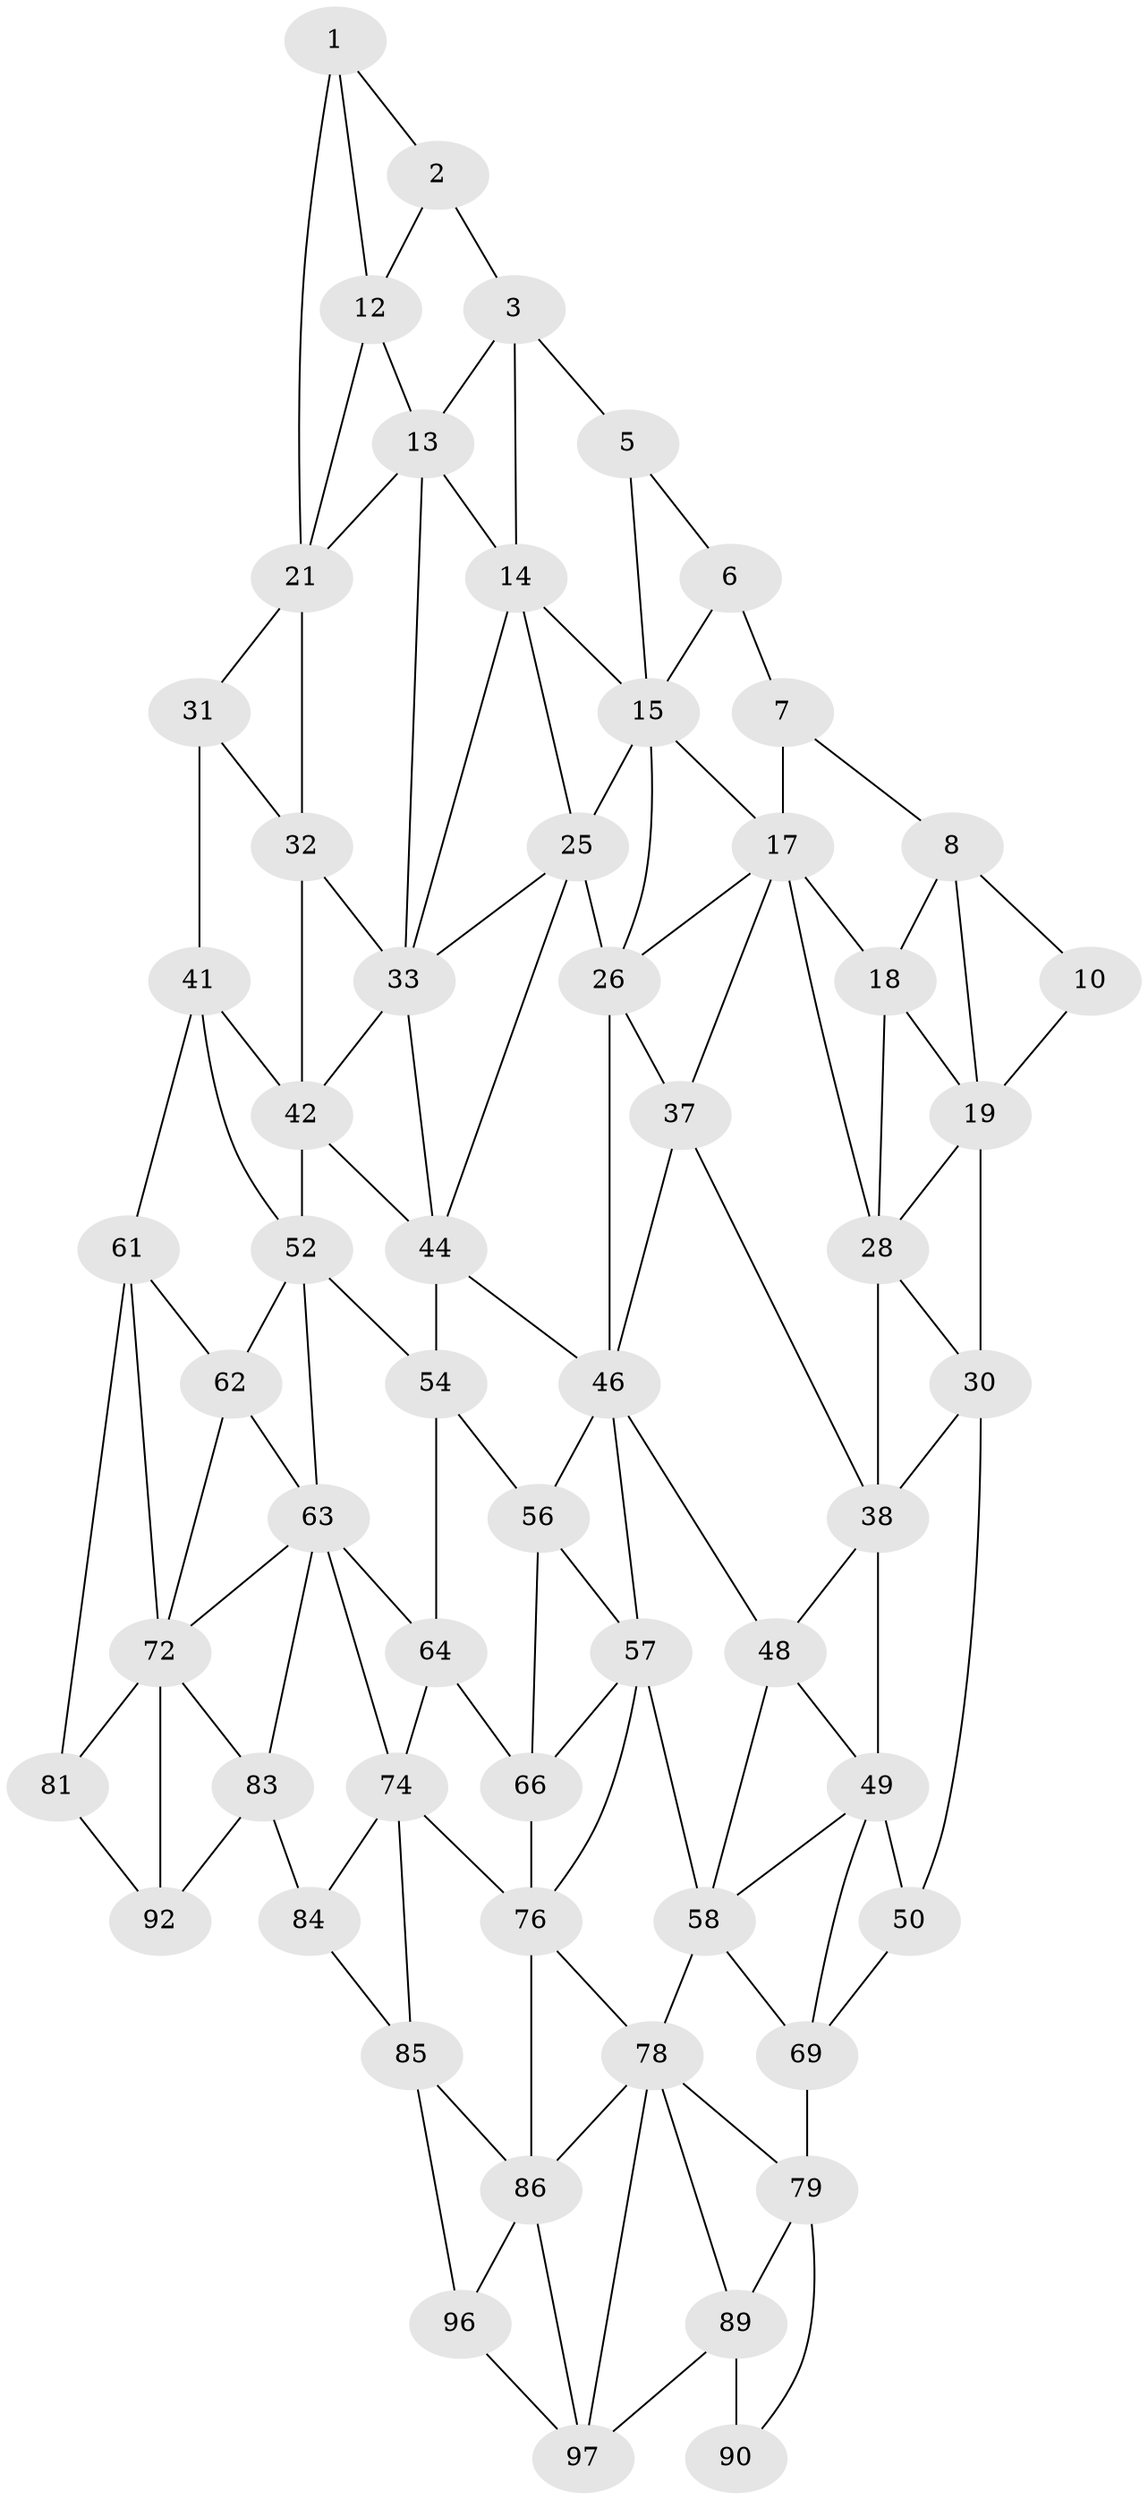 // original degree distribution, {2: 0.04, 3: 0.32, 4: 0.64}
// Generated by graph-tools (version 1.1) at 2025/11/02/21/25 10:11:11]
// undirected, 58 vertices, 124 edges
graph export_dot {
graph [start="1"]
  node [color=gray90,style=filled];
  1 [super="+11"];
  2;
  3 [super="+4"];
  5;
  6;
  7;
  8 [super="+9"];
  10;
  12;
  13 [super="+23"];
  14 [super="+24"];
  15 [super="+16"];
  17 [super="+27"];
  18;
  19 [super="+20"];
  21 [super="+22"];
  25 [super="+35"];
  26 [super="+36"];
  28 [super="+29"];
  30 [super="+40"];
  31;
  32;
  33 [super="+34"];
  37;
  38 [super="+39"];
  41 [super="+51"];
  42 [super="+43"];
  44 [super="+45"];
  46 [super="+47"];
  48;
  49 [super="+59"];
  50 [super="+60"];
  52 [super="+53"];
  54 [super="+55"];
  56;
  57 [super="+67"];
  58 [super="+68"];
  61 [super="+71"];
  62;
  63 [super="+73"];
  64 [super="+65"];
  66;
  69 [super="+70"];
  72 [super="+82"];
  74 [super="+75"];
  76 [super="+77"];
  78 [super="+88"];
  79 [super="+80"];
  81 [super="+91"];
  83 [super="+93"];
  84 [super="+94"];
  85 [super="+95"];
  86 [super="+87"];
  89 [super="+99"];
  90 [super="+100"];
  92;
  96;
  97 [super="+98"];
  1 -- 2;
  1 -- 12;
  1 -- 21;
  2 -- 12;
  2 -- 3;
  3 -- 13;
  3 -- 5;
  3 -- 14;
  5 -- 15;
  5 -- 6;
  6 -- 7;
  6 -- 15;
  7 -- 17;
  7 -- 8;
  8 -- 18;
  8 -- 10;
  8 -- 19;
  10 -- 19;
  12 -- 13;
  12 -- 21;
  13 -- 14 [weight=2];
  13 -- 33;
  13 -- 21;
  14 -- 15;
  14 -- 25;
  14 -- 33;
  15 -- 25;
  15 -- 17;
  15 -- 26;
  17 -- 18;
  17 -- 26;
  17 -- 28;
  17 -- 37;
  18 -- 28;
  18 -- 19;
  19 -- 30;
  19 -- 28;
  21 -- 31;
  21 -- 32;
  25 -- 26 [weight=2];
  25 -- 44;
  25 -- 33;
  26 -- 37;
  26 -- 46;
  28 -- 38 [weight=2];
  28 -- 30;
  30 -- 38;
  30 -- 50;
  31 -- 41;
  31 -- 32;
  32 -- 42;
  32 -- 33;
  33 -- 42;
  33 -- 44;
  37 -- 38;
  37 -- 46;
  38 -- 48;
  38 -- 49;
  41 -- 42;
  41 -- 52;
  41 -- 61;
  42 -- 52 [weight=2];
  42 -- 44;
  44 -- 54 [weight=2];
  44 -- 46;
  46 -- 56;
  46 -- 48;
  46 -- 57;
  48 -- 58;
  48 -- 49;
  49 -- 50 [weight=2];
  49 -- 58;
  49 -- 69;
  50 -- 69;
  52 -- 62;
  52 -- 54;
  52 -- 63;
  54 -- 64 [weight=2];
  54 -- 56;
  56 -- 66;
  56 -- 57;
  57 -- 58 [weight=2];
  57 -- 66;
  57 -- 76;
  58 -- 69;
  58 -- 78;
  61 -- 62;
  61 -- 72;
  61 -- 81;
  62 -- 72;
  62 -- 63;
  63 -- 64;
  63 -- 72;
  63 -- 74;
  63 -- 83;
  64 -- 74 [weight=2];
  64 -- 66;
  66 -- 76;
  69 -- 79 [weight=2];
  72 -- 81;
  72 -- 83;
  72 -- 92;
  74 -- 84;
  74 -- 76;
  74 -- 85;
  76 -- 86 [weight=2];
  76 -- 78;
  78 -- 79;
  78 -- 89;
  78 -- 97;
  78 -- 86;
  79 -- 89;
  79 -- 90;
  81 -- 92;
  83 -- 84 [weight=2];
  83 -- 92;
  84 -- 85 [weight=2];
  85 -- 86;
  85 -- 96;
  86 -- 96;
  86 -- 97;
  89 -- 90 [weight=2];
  89 -- 97;
  96 -- 97;
}
